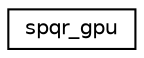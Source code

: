 digraph "Graphical Class Hierarchy"
{
 // INTERACTIVE_SVG=YES
  edge [fontname="Helvetica",fontsize="10",labelfontname="Helvetica",labelfontsize="10"];
  node [fontname="Helvetica",fontsize="10",shape=record];
  rankdir="LR";
  Node0 [label="spqr_gpu",height=0.2,width=0.4,color="black", fillcolor="white", style="filled",URL="$structspqr__gpu.html"];
}

